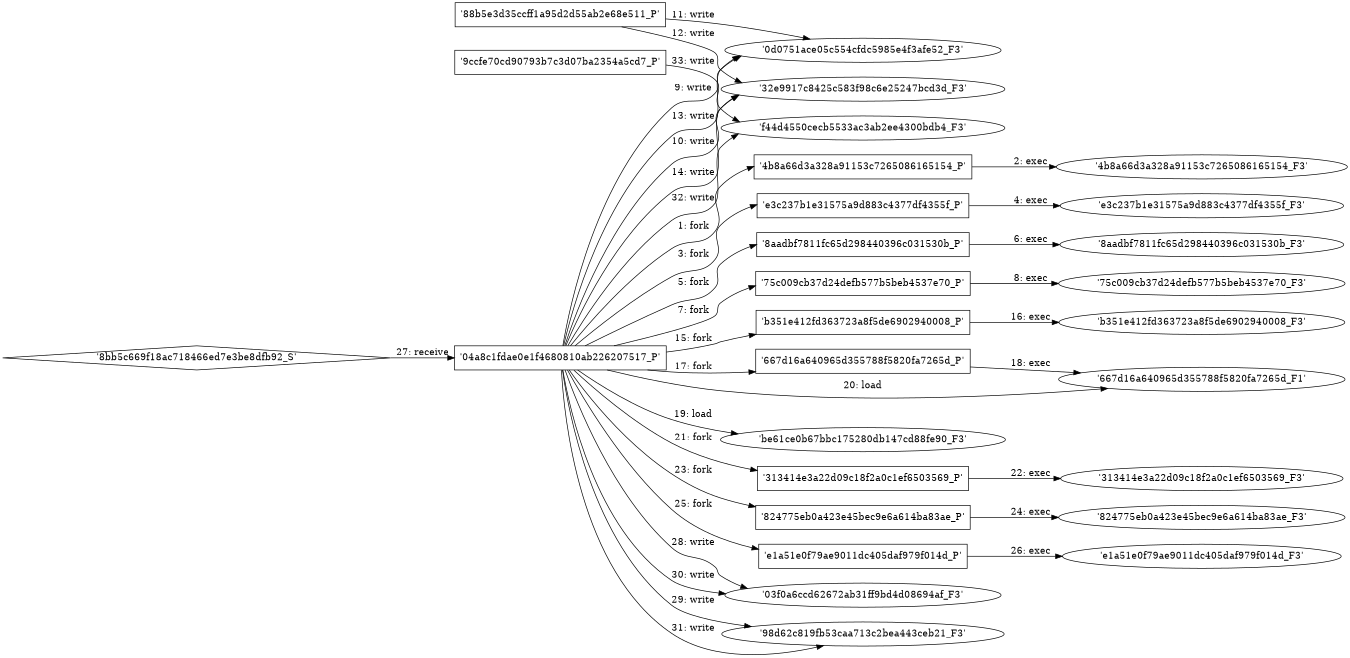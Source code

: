 digraph "D:\Learning\Paper\apt\基于CTI的攻击预警\Dataset\攻击图\ASGfromALLCTI\Ransomware Uses PetitPotam Exploit to Compromise Windows Domain Controllers.dot" {
rankdir="LR"
size="9"
fixedsize="false"
splines="true"
nodesep=0.3
ranksep=0
fontsize=10
overlap="scalexy"
engine= "neato"
	"'04a8c1fdae0e1f4680810ab226207517_P'" [node_type=Process shape=box]
	"'4b8a66d3a328a91153c7265086165154_P'" [node_type=Process shape=box]
	"'04a8c1fdae0e1f4680810ab226207517_P'" -> "'4b8a66d3a328a91153c7265086165154_P'" [label="1: fork"]
	"'4b8a66d3a328a91153c7265086165154_P'" [node_type=Process shape=box]
	"'4b8a66d3a328a91153c7265086165154_F3'" [node_type=File shape=ellipse]
	"'4b8a66d3a328a91153c7265086165154_P'" -> "'4b8a66d3a328a91153c7265086165154_F3'" [label="2: exec"]
	"'04a8c1fdae0e1f4680810ab226207517_P'" [node_type=Process shape=box]
	"'e3c237b1e31575a9d883c4377df4355f_P'" [node_type=Process shape=box]
	"'04a8c1fdae0e1f4680810ab226207517_P'" -> "'e3c237b1e31575a9d883c4377df4355f_P'" [label="3: fork"]
	"'e3c237b1e31575a9d883c4377df4355f_P'" [node_type=Process shape=box]
	"'e3c237b1e31575a9d883c4377df4355f_F3'" [node_type=File shape=ellipse]
	"'e3c237b1e31575a9d883c4377df4355f_P'" -> "'e3c237b1e31575a9d883c4377df4355f_F3'" [label="4: exec"]
	"'04a8c1fdae0e1f4680810ab226207517_P'" [node_type=Process shape=box]
	"'8aadbf7811fc65d298440396c031530b_P'" [node_type=Process shape=box]
	"'04a8c1fdae0e1f4680810ab226207517_P'" -> "'8aadbf7811fc65d298440396c031530b_P'" [label="5: fork"]
	"'8aadbf7811fc65d298440396c031530b_P'" [node_type=Process shape=box]
	"'8aadbf7811fc65d298440396c031530b_F3'" [node_type=File shape=ellipse]
	"'8aadbf7811fc65d298440396c031530b_P'" -> "'8aadbf7811fc65d298440396c031530b_F3'" [label="6: exec"]
	"'04a8c1fdae0e1f4680810ab226207517_P'" [node_type=Process shape=box]
	"'75c009cb37d24defb577b5beb4537e70_P'" [node_type=Process shape=box]
	"'04a8c1fdae0e1f4680810ab226207517_P'" -> "'75c009cb37d24defb577b5beb4537e70_P'" [label="7: fork"]
	"'75c009cb37d24defb577b5beb4537e70_P'" [node_type=Process shape=box]
	"'75c009cb37d24defb577b5beb4537e70_F3'" [node_type=File shape=ellipse]
	"'75c009cb37d24defb577b5beb4537e70_P'" -> "'75c009cb37d24defb577b5beb4537e70_F3'" [label="8: exec"]
	"'0d0751ace05c554cfdc5985e4f3afe52_F3'" [node_type=file shape=ellipse]
	"'04a8c1fdae0e1f4680810ab226207517_P'" [node_type=Process shape=box]
	"'04a8c1fdae0e1f4680810ab226207517_P'" -> "'0d0751ace05c554cfdc5985e4f3afe52_F3'" [label="9: write"]
	"'32e9917c8425c583f98c6e25247bcd3d_F3'" [node_type=file shape=ellipse]
	"'04a8c1fdae0e1f4680810ab226207517_P'" [node_type=Process shape=box]
	"'04a8c1fdae0e1f4680810ab226207517_P'" -> "'32e9917c8425c583f98c6e25247bcd3d_F3'" [label="10: write"]
	"'0d0751ace05c554cfdc5985e4f3afe52_F3'" [node_type=file shape=ellipse]
	"'88b5e3d35ccff1a95d2d55ab2e68e511_P'" [node_type=Process shape=box]
	"'88b5e3d35ccff1a95d2d55ab2e68e511_P'" -> "'0d0751ace05c554cfdc5985e4f3afe52_F3'" [label="11: write"]
	"'32e9917c8425c583f98c6e25247bcd3d_F3'" [node_type=file shape=ellipse]
	"'88b5e3d35ccff1a95d2d55ab2e68e511_P'" [node_type=Process shape=box]
	"'88b5e3d35ccff1a95d2d55ab2e68e511_P'" -> "'32e9917c8425c583f98c6e25247bcd3d_F3'" [label="12: write"]
	"'0d0751ace05c554cfdc5985e4f3afe52_F3'" [node_type=file shape=ellipse]
	"'04a8c1fdae0e1f4680810ab226207517_P'" [node_type=Process shape=box]
	"'04a8c1fdae0e1f4680810ab226207517_P'" -> "'0d0751ace05c554cfdc5985e4f3afe52_F3'" [label="13: write"]
	"'32e9917c8425c583f98c6e25247bcd3d_F3'" [node_type=file shape=ellipse]
	"'04a8c1fdae0e1f4680810ab226207517_P'" [node_type=Process shape=box]
	"'04a8c1fdae0e1f4680810ab226207517_P'" -> "'32e9917c8425c583f98c6e25247bcd3d_F3'" [label="14: write"]
	"'04a8c1fdae0e1f4680810ab226207517_P'" [node_type=Process shape=box]
	"'b351e412fd363723a8f5de6902940008_P'" [node_type=Process shape=box]
	"'04a8c1fdae0e1f4680810ab226207517_P'" -> "'b351e412fd363723a8f5de6902940008_P'" [label="15: fork"]
	"'b351e412fd363723a8f5de6902940008_P'" [node_type=Process shape=box]
	"'b351e412fd363723a8f5de6902940008_F3'" [node_type=File shape=ellipse]
	"'b351e412fd363723a8f5de6902940008_P'" -> "'b351e412fd363723a8f5de6902940008_F3'" [label="16: exec"]
	"'04a8c1fdae0e1f4680810ab226207517_P'" [node_type=Process shape=box]
	"'667d16a640965d355788f5820fa7265d_P'" [node_type=Process shape=box]
	"'04a8c1fdae0e1f4680810ab226207517_P'" -> "'667d16a640965d355788f5820fa7265d_P'" [label="17: fork"]
	"'667d16a640965d355788f5820fa7265d_P'" [node_type=Process shape=box]
	"'667d16a640965d355788f5820fa7265d_F1'" [node_type=File shape=ellipse]
	"'667d16a640965d355788f5820fa7265d_P'" -> "'667d16a640965d355788f5820fa7265d_F1'" [label="18: exec"]
	"'be61ce0b67bbc175280db147cd88fe90_F3'" [node_type=file shape=ellipse]
	"'04a8c1fdae0e1f4680810ab226207517_P'" [node_type=Process shape=box]
	"'04a8c1fdae0e1f4680810ab226207517_P'" -> "'be61ce0b67bbc175280db147cd88fe90_F3'" [label="19: load"]
	"'667d16a640965d355788f5820fa7265d_F1'" [node_type=file shape=ellipse]
	"'04a8c1fdae0e1f4680810ab226207517_P'" [node_type=Process shape=box]
	"'04a8c1fdae0e1f4680810ab226207517_P'" -> "'667d16a640965d355788f5820fa7265d_F1'" [label="20: load"]
	"'04a8c1fdae0e1f4680810ab226207517_P'" [node_type=Process shape=box]
	"'313414e3a22d09c18f2a0c1ef6503569_P'" [node_type=Process shape=box]
	"'04a8c1fdae0e1f4680810ab226207517_P'" -> "'313414e3a22d09c18f2a0c1ef6503569_P'" [label="21: fork"]
	"'313414e3a22d09c18f2a0c1ef6503569_P'" [node_type=Process shape=box]
	"'313414e3a22d09c18f2a0c1ef6503569_F3'" [node_type=File shape=ellipse]
	"'313414e3a22d09c18f2a0c1ef6503569_P'" -> "'313414e3a22d09c18f2a0c1ef6503569_F3'" [label="22: exec"]
	"'04a8c1fdae0e1f4680810ab226207517_P'" [node_type=Process shape=box]
	"'824775eb0a423e45bec9e6a614ba83ae_P'" [node_type=Process shape=box]
	"'04a8c1fdae0e1f4680810ab226207517_P'" -> "'824775eb0a423e45bec9e6a614ba83ae_P'" [label="23: fork"]
	"'824775eb0a423e45bec9e6a614ba83ae_P'" [node_type=Process shape=box]
	"'824775eb0a423e45bec9e6a614ba83ae_F3'" [node_type=File shape=ellipse]
	"'824775eb0a423e45bec9e6a614ba83ae_P'" -> "'824775eb0a423e45bec9e6a614ba83ae_F3'" [label="24: exec"]
	"'04a8c1fdae0e1f4680810ab226207517_P'" [node_type=Process shape=box]
	"'e1a51e0f79ae9011dc405daf979f014d_P'" [node_type=Process shape=box]
	"'04a8c1fdae0e1f4680810ab226207517_P'" -> "'e1a51e0f79ae9011dc405daf979f014d_P'" [label="25: fork"]
	"'e1a51e0f79ae9011dc405daf979f014d_P'" [node_type=Process shape=box]
	"'e1a51e0f79ae9011dc405daf979f014d_F3'" [node_type=File shape=ellipse]
	"'e1a51e0f79ae9011dc405daf979f014d_P'" -> "'e1a51e0f79ae9011dc405daf979f014d_F3'" [label="26: exec"]
	"'04a8c1fdae0e1f4680810ab226207517_P'" [node_type=Process shape=box]
	"'8bb5c669f18ac718466ed7e3be8dfb92_S'" [node_type=Socket shape=diamond]
	"'8bb5c669f18ac718466ed7e3be8dfb92_S'" -> "'04a8c1fdae0e1f4680810ab226207517_P'" [label="27: receive"]
	"'03f0a6ccd62672ab31ff9bd4d08694af_F3'" [node_type=file shape=ellipse]
	"'04a8c1fdae0e1f4680810ab226207517_P'" [node_type=Process shape=box]
	"'04a8c1fdae0e1f4680810ab226207517_P'" -> "'03f0a6ccd62672ab31ff9bd4d08694af_F3'" [label="28: write"]
	"'98d62c819fb53caa713c2bea443ceb21_F3'" [node_type=file shape=ellipse]
	"'04a8c1fdae0e1f4680810ab226207517_P'" [node_type=Process shape=box]
	"'04a8c1fdae0e1f4680810ab226207517_P'" -> "'98d62c819fb53caa713c2bea443ceb21_F3'" [label="29: write"]
	"'03f0a6ccd62672ab31ff9bd4d08694af_F3'" [node_type=file shape=ellipse]
	"'04a8c1fdae0e1f4680810ab226207517_P'" [node_type=Process shape=box]
	"'04a8c1fdae0e1f4680810ab226207517_P'" -> "'03f0a6ccd62672ab31ff9bd4d08694af_F3'" [label="30: write"]
	"'98d62c819fb53caa713c2bea443ceb21_F3'" [node_type=file shape=ellipse]
	"'04a8c1fdae0e1f4680810ab226207517_P'" [node_type=Process shape=box]
	"'04a8c1fdae0e1f4680810ab226207517_P'" -> "'98d62c819fb53caa713c2bea443ceb21_F3'" [label="31: write"]
	"'f44d4550cecb5533ac3ab2ee4300bdb4_F3'" [node_type=file shape=ellipse]
	"'04a8c1fdae0e1f4680810ab226207517_P'" [node_type=Process shape=box]
	"'04a8c1fdae0e1f4680810ab226207517_P'" -> "'f44d4550cecb5533ac3ab2ee4300bdb4_F3'" [label="32: write"]
	"'f44d4550cecb5533ac3ab2ee4300bdb4_F3'" [node_type=file shape=ellipse]
	"'9ccfe70cd90793b7c3d07ba2354a5cd7_P'" [node_type=Process shape=box]
	"'9ccfe70cd90793b7c3d07ba2354a5cd7_P'" -> "'f44d4550cecb5533ac3ab2ee4300bdb4_F3'" [label="33: write"]
}
